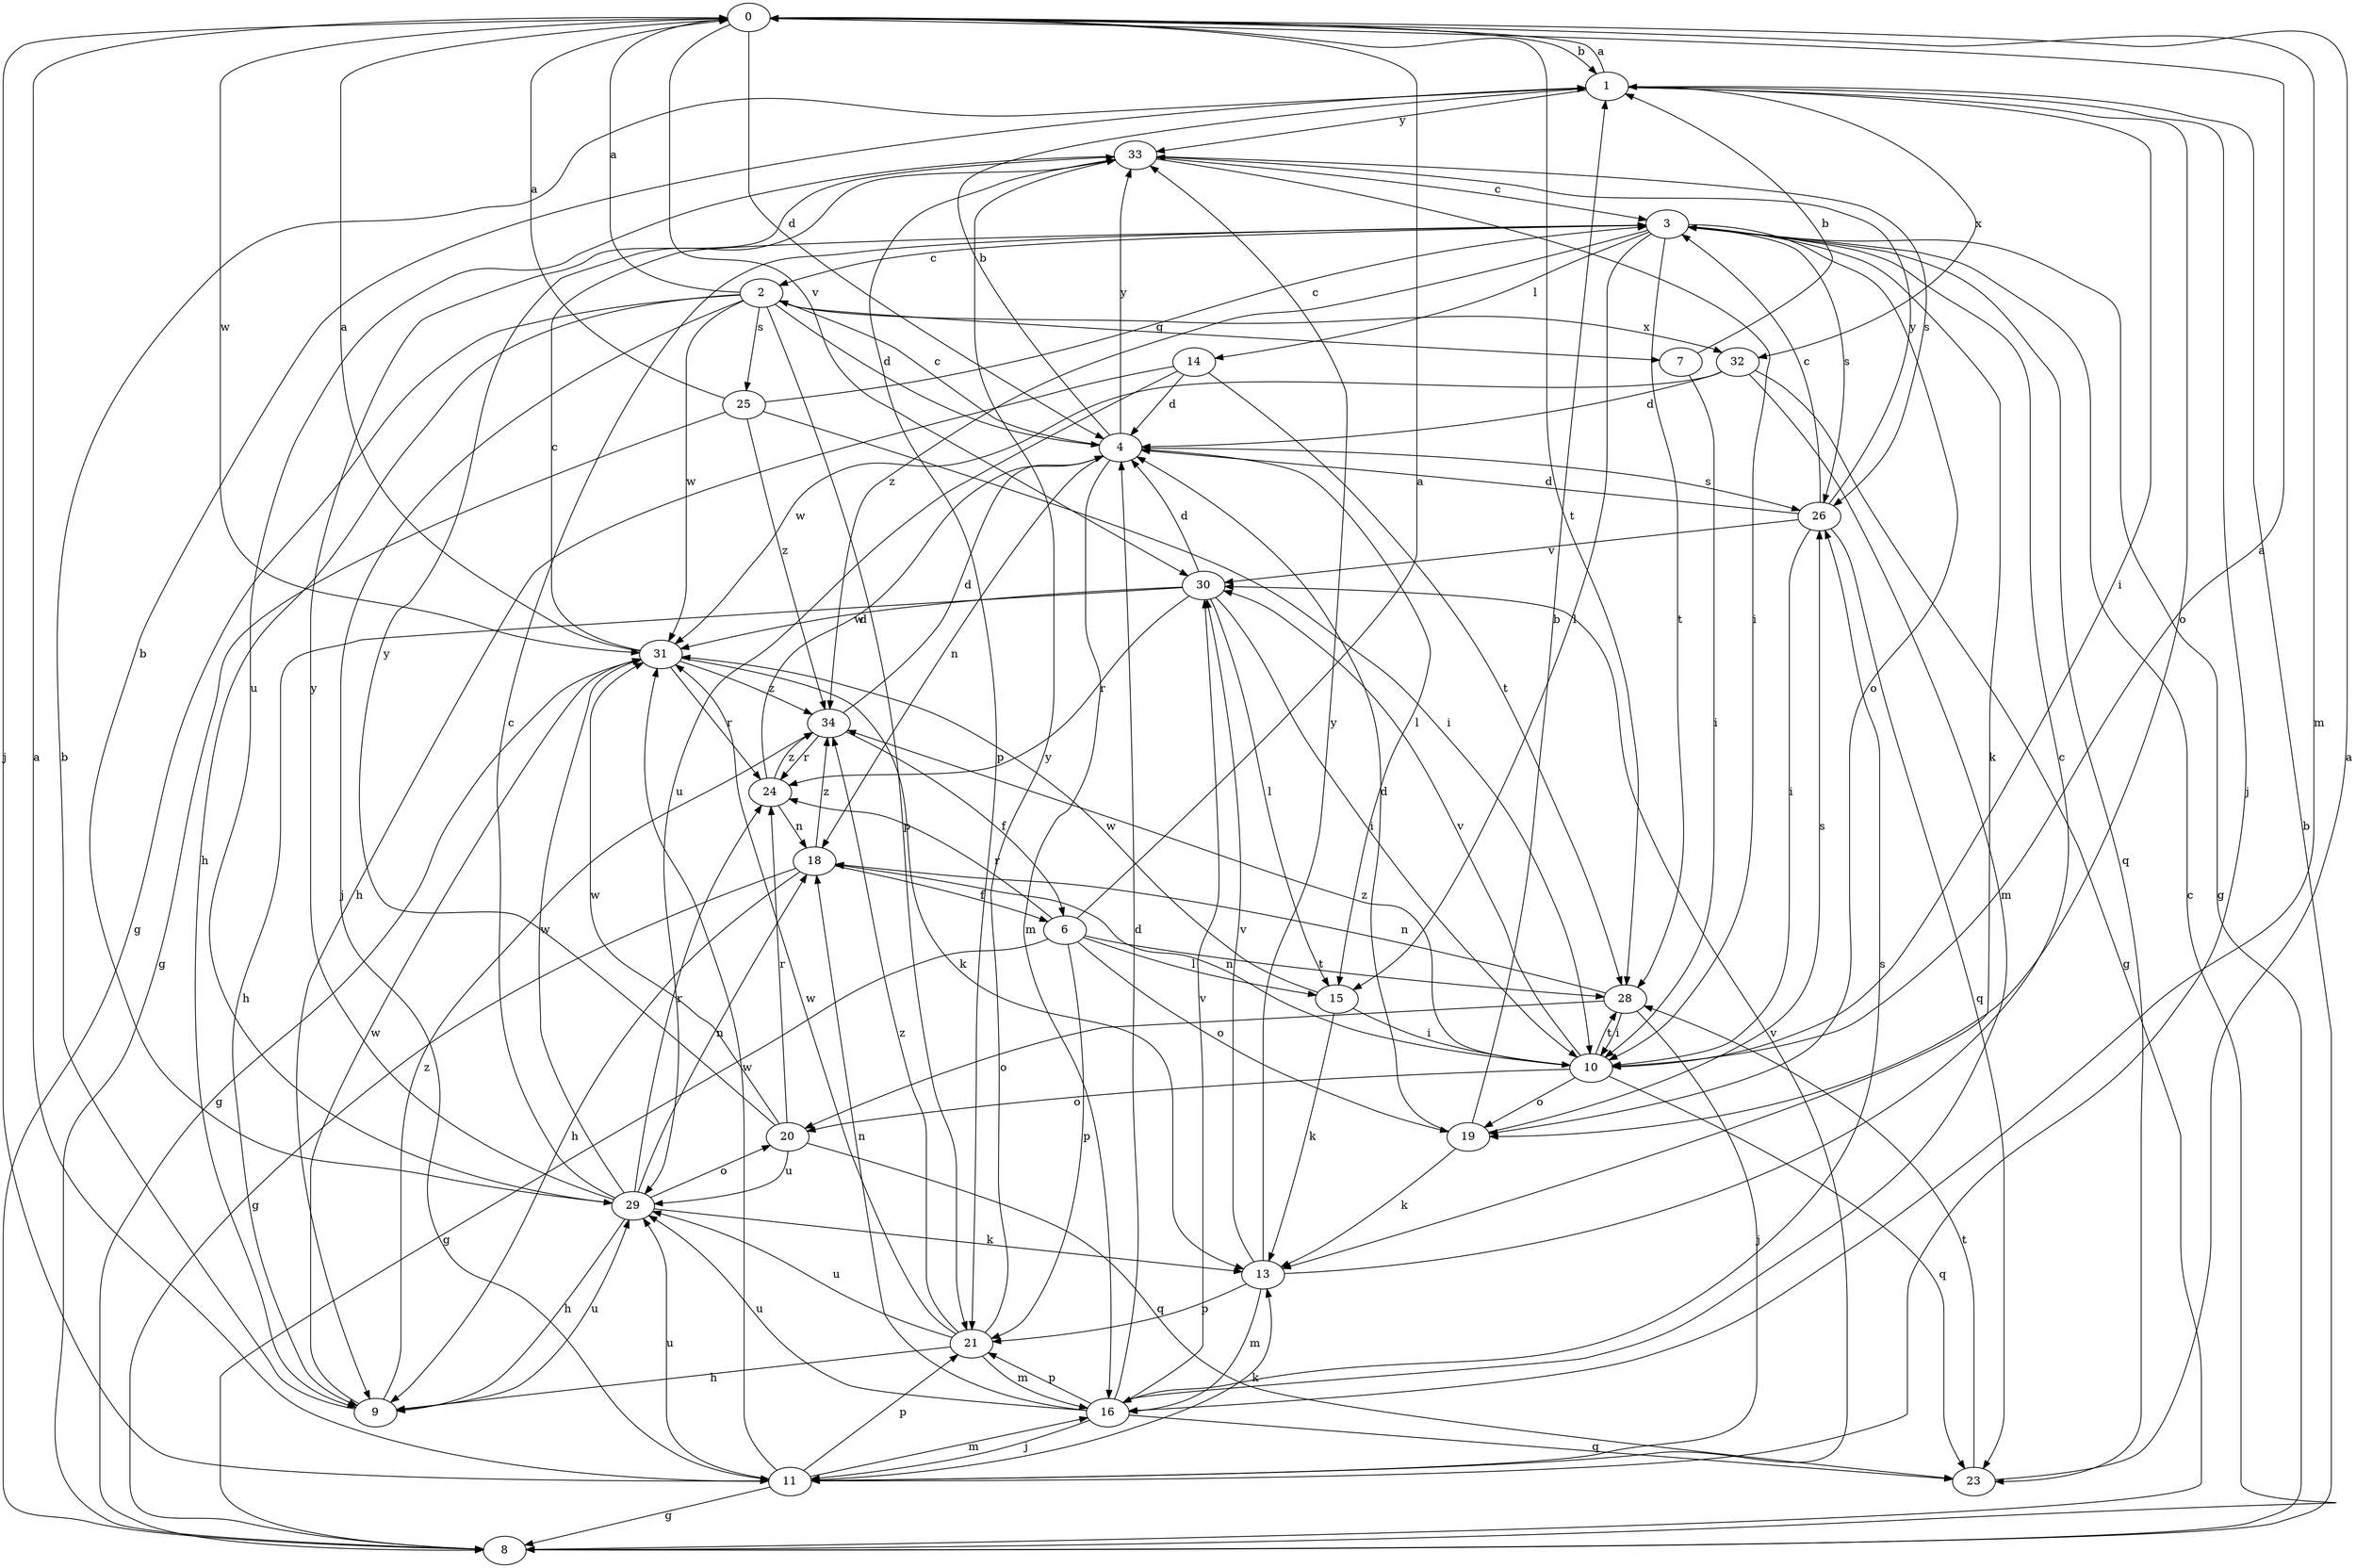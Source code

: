 strict digraph  {
0;
1;
2;
3;
4;
6;
7;
8;
9;
10;
11;
13;
14;
15;
16;
18;
19;
20;
21;
23;
24;
25;
26;
28;
29;
30;
31;
32;
33;
34;
0 -> 1  [label=b];
0 -> 4  [label=d];
0 -> 11  [label=j];
0 -> 16  [label=m];
0 -> 28  [label=t];
0 -> 30  [label=v];
0 -> 31  [label=w];
1 -> 0  [label=a];
1 -> 10  [label=i];
1 -> 11  [label=j];
1 -> 19  [label=o];
1 -> 32  [label=x];
1 -> 33  [label=y];
2 -> 0  [label=a];
2 -> 4  [label=d];
2 -> 7  [label=g];
2 -> 8  [label=g];
2 -> 9  [label=h];
2 -> 11  [label=j];
2 -> 21  [label=p];
2 -> 25  [label=s];
2 -> 31  [label=w];
2 -> 32  [label=x];
3 -> 2  [label=c];
3 -> 8  [label=g];
3 -> 13  [label=k];
3 -> 14  [label=l];
3 -> 15  [label=l];
3 -> 19  [label=o];
3 -> 23  [label=q];
3 -> 26  [label=s];
3 -> 28  [label=t];
3 -> 34  [label=z];
4 -> 1  [label=b];
4 -> 2  [label=c];
4 -> 15  [label=l];
4 -> 16  [label=m];
4 -> 18  [label=n];
4 -> 26  [label=s];
4 -> 33  [label=y];
6 -> 0  [label=a];
6 -> 8  [label=g];
6 -> 15  [label=l];
6 -> 19  [label=o];
6 -> 21  [label=p];
6 -> 24  [label=r];
6 -> 28  [label=t];
7 -> 1  [label=b];
7 -> 10  [label=i];
8 -> 1  [label=b];
8 -> 3  [label=c];
9 -> 1  [label=b];
9 -> 29  [label=u];
9 -> 31  [label=w];
9 -> 34  [label=z];
10 -> 0  [label=a];
10 -> 18  [label=n];
10 -> 19  [label=o];
10 -> 20  [label=o];
10 -> 23  [label=q];
10 -> 28  [label=t];
10 -> 30  [label=v];
10 -> 34  [label=z];
11 -> 0  [label=a];
11 -> 8  [label=g];
11 -> 13  [label=k];
11 -> 16  [label=m];
11 -> 21  [label=p];
11 -> 29  [label=u];
11 -> 30  [label=v];
11 -> 31  [label=w];
13 -> 3  [label=c];
13 -> 16  [label=m];
13 -> 21  [label=p];
13 -> 30  [label=v];
13 -> 33  [label=y];
14 -> 4  [label=d];
14 -> 9  [label=h];
14 -> 28  [label=t];
14 -> 29  [label=u];
15 -> 10  [label=i];
15 -> 13  [label=k];
15 -> 31  [label=w];
16 -> 4  [label=d];
16 -> 11  [label=j];
16 -> 18  [label=n];
16 -> 21  [label=p];
16 -> 23  [label=q];
16 -> 26  [label=s];
16 -> 29  [label=u];
16 -> 30  [label=v];
18 -> 6  [label=f];
18 -> 8  [label=g];
18 -> 9  [label=h];
18 -> 34  [label=z];
19 -> 1  [label=b];
19 -> 4  [label=d];
19 -> 13  [label=k];
19 -> 26  [label=s];
20 -> 23  [label=q];
20 -> 24  [label=r];
20 -> 29  [label=u];
20 -> 31  [label=w];
20 -> 33  [label=y];
21 -> 9  [label=h];
21 -> 16  [label=m];
21 -> 29  [label=u];
21 -> 31  [label=w];
21 -> 33  [label=y];
21 -> 34  [label=z];
23 -> 0  [label=a];
23 -> 28  [label=t];
24 -> 4  [label=d];
24 -> 18  [label=n];
24 -> 34  [label=z];
25 -> 0  [label=a];
25 -> 3  [label=c];
25 -> 8  [label=g];
25 -> 10  [label=i];
25 -> 34  [label=z];
26 -> 3  [label=c];
26 -> 4  [label=d];
26 -> 10  [label=i];
26 -> 23  [label=q];
26 -> 30  [label=v];
26 -> 33  [label=y];
28 -> 10  [label=i];
28 -> 11  [label=j];
28 -> 18  [label=n];
28 -> 20  [label=o];
29 -> 1  [label=b];
29 -> 3  [label=c];
29 -> 9  [label=h];
29 -> 13  [label=k];
29 -> 18  [label=n];
29 -> 20  [label=o];
29 -> 24  [label=r];
29 -> 31  [label=w];
29 -> 33  [label=y];
30 -> 4  [label=d];
30 -> 9  [label=h];
30 -> 10  [label=i];
30 -> 15  [label=l];
30 -> 24  [label=r];
30 -> 31  [label=w];
31 -> 0  [label=a];
31 -> 3  [label=c];
31 -> 8  [label=g];
31 -> 13  [label=k];
31 -> 24  [label=r];
31 -> 34  [label=z];
32 -> 4  [label=d];
32 -> 8  [label=g];
32 -> 16  [label=m];
32 -> 31  [label=w];
33 -> 3  [label=c];
33 -> 10  [label=i];
33 -> 21  [label=p];
33 -> 26  [label=s];
33 -> 29  [label=u];
34 -> 4  [label=d];
34 -> 6  [label=f];
34 -> 24  [label=r];
}
